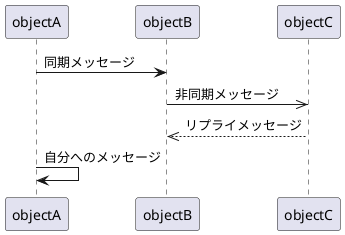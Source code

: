 @startuml
' コメント1
/'コメント2'/
objectA -> objectB : 同期メッセージ
objectB ->> objectC : 非同期メッセージ
objectC -->> objectB : リプライメッセージ
objectA -> objectA : 自分へのメッセージ
@enduml